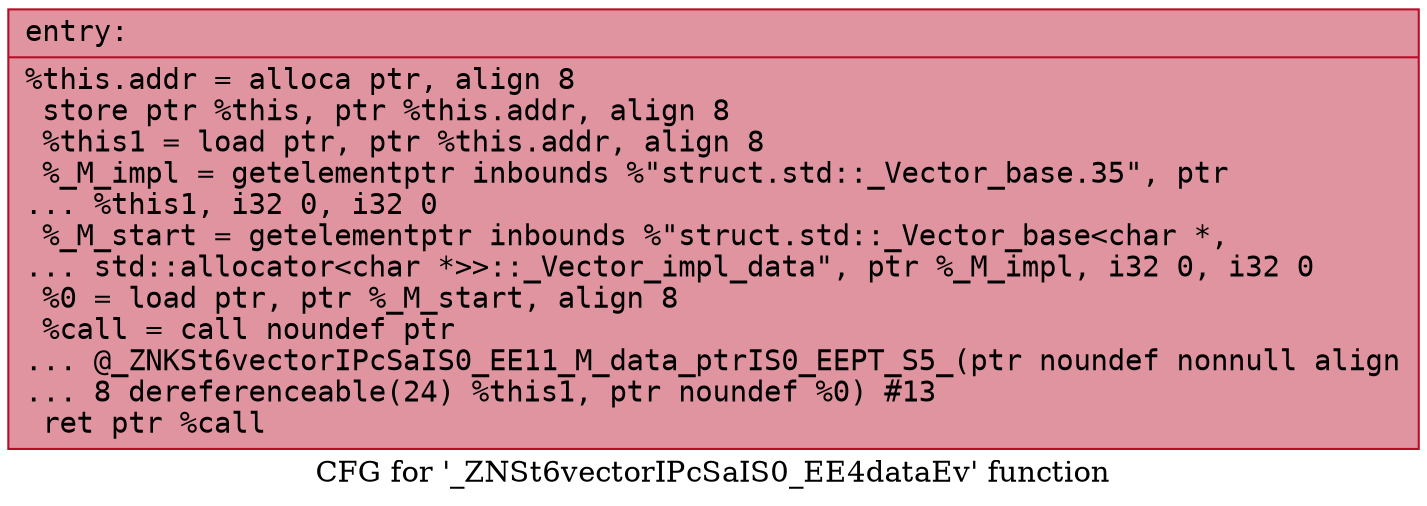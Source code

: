 digraph "CFG for '_ZNSt6vectorIPcSaIS0_EE4dataEv' function" {
	label="CFG for '_ZNSt6vectorIPcSaIS0_EE4dataEv' function";

	Node0x561f16376380 [shape=record,color="#b70d28ff", style=filled, fillcolor="#b70d2870" fontname="Courier",label="{entry:\l|  %this.addr = alloca ptr, align 8\l  store ptr %this, ptr %this.addr, align 8\l  %this1 = load ptr, ptr %this.addr, align 8\l  %_M_impl = getelementptr inbounds %\"struct.std::_Vector_base.35\", ptr\l... %this1, i32 0, i32 0\l  %_M_start = getelementptr inbounds %\"struct.std::_Vector_base\<char *,\l... std::allocator\<char *\>\>::_Vector_impl_data\", ptr %_M_impl, i32 0, i32 0\l  %0 = load ptr, ptr %_M_start, align 8\l  %call = call noundef ptr\l... @_ZNKSt6vectorIPcSaIS0_EE11_M_data_ptrIS0_EEPT_S5_(ptr noundef nonnull align\l... 8 dereferenceable(24) %this1, ptr noundef %0) #13\l  ret ptr %call\l}"];
}
